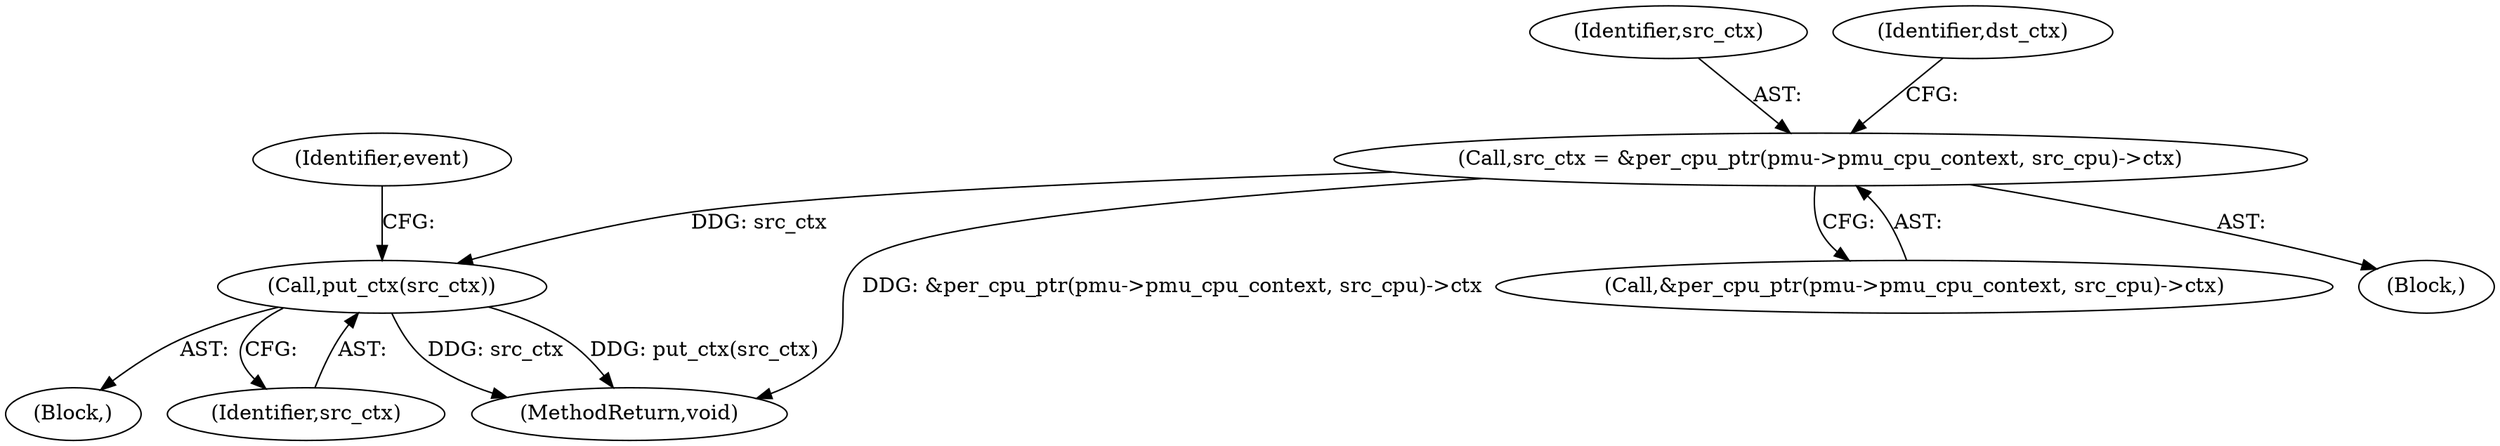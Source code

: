 digraph "0_linux_f63a8daa5812afef4f06c962351687e1ff9ccb2b_10@pointer" {
"1000148" [label="(Call,put_ctx(src_ctx))"];
"1000112" [label="(Call,src_ctx = &per_cpu_ptr(pmu->pmu_cpu_context, src_cpu)->ctx)"];
"1000141" [label="(Block,)"];
"1000114" [label="(Call,&per_cpu_ptr(pmu->pmu_cpu_context, src_cpu)->ctx)"];
"1000148" [label="(Call,put_ctx(src_ctx))"];
"1000112" [label="(Call,src_ctx = &per_cpu_ptr(pmu->pmu_cpu_context, src_cpu)->ctx)"];
"1000149" [label="(Identifier,src_ctx)"];
"1000113" [label="(Identifier,src_ctx)"];
"1000153" [label="(Identifier,event)"];
"1000123" [label="(Identifier,dst_ctx)"];
"1000194" [label="(MethodReturn,void)"];
"1000105" [label="(Block,)"];
"1000148" -> "1000141"  [label="AST: "];
"1000148" -> "1000149"  [label="CFG: "];
"1000149" -> "1000148"  [label="AST: "];
"1000153" -> "1000148"  [label="CFG: "];
"1000148" -> "1000194"  [label="DDG: src_ctx"];
"1000148" -> "1000194"  [label="DDG: put_ctx(src_ctx)"];
"1000112" -> "1000148"  [label="DDG: src_ctx"];
"1000112" -> "1000105"  [label="AST: "];
"1000112" -> "1000114"  [label="CFG: "];
"1000113" -> "1000112"  [label="AST: "];
"1000114" -> "1000112"  [label="AST: "];
"1000123" -> "1000112"  [label="CFG: "];
"1000112" -> "1000194"  [label="DDG: &per_cpu_ptr(pmu->pmu_cpu_context, src_cpu)->ctx"];
}
